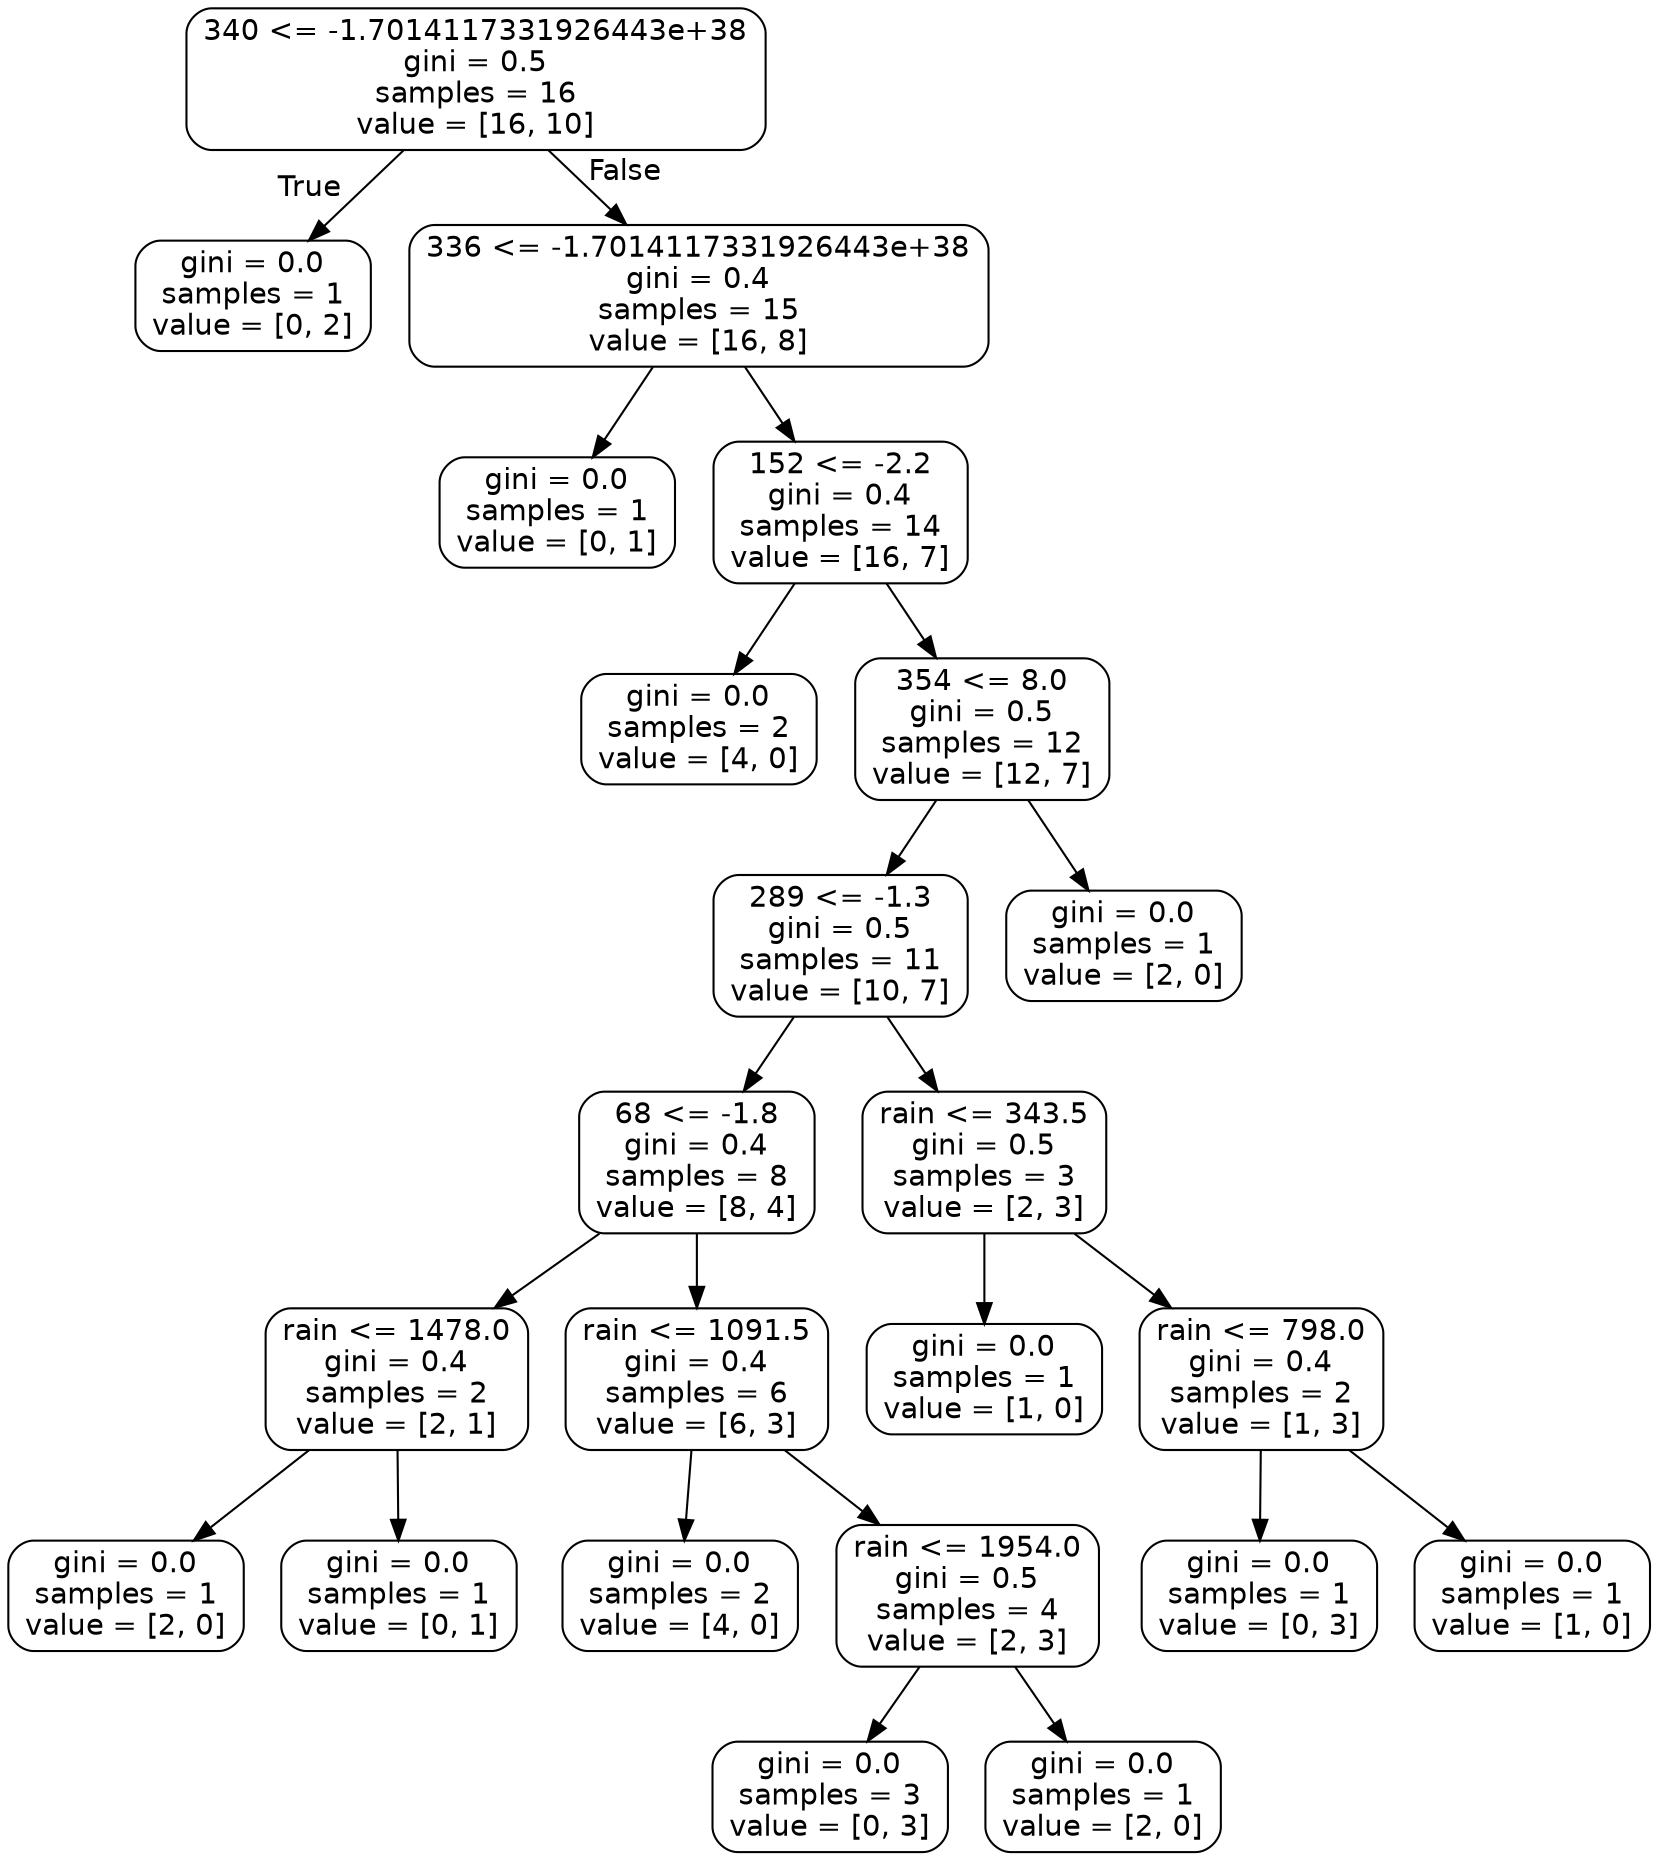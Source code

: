 digraph Tree {
node [shape=box, style="rounded", color="black", fontname=helvetica] ;
edge [fontname=helvetica] ;
0 [label="340 <= -1.7014117331926443e+38\ngini = 0.5\nsamples = 16\nvalue = [16, 10]"] ;
1 [label="gini = 0.0\nsamples = 1\nvalue = [0, 2]"] ;
0 -> 1 [labeldistance=2.5, labelangle=45, headlabel="True"] ;
2 [label="336 <= -1.7014117331926443e+38\ngini = 0.4\nsamples = 15\nvalue = [16, 8]"] ;
0 -> 2 [labeldistance=2.5, labelangle=-45, headlabel="False"] ;
3 [label="gini = 0.0\nsamples = 1\nvalue = [0, 1]"] ;
2 -> 3 ;
4 [label="152 <= -2.2\ngini = 0.4\nsamples = 14\nvalue = [16, 7]"] ;
2 -> 4 ;
5 [label="gini = 0.0\nsamples = 2\nvalue = [4, 0]"] ;
4 -> 5 ;
6 [label="354 <= 8.0\ngini = 0.5\nsamples = 12\nvalue = [12, 7]"] ;
4 -> 6 ;
7 [label="289 <= -1.3\ngini = 0.5\nsamples = 11\nvalue = [10, 7]"] ;
6 -> 7 ;
8 [label="68 <= -1.8\ngini = 0.4\nsamples = 8\nvalue = [8, 4]"] ;
7 -> 8 ;
9 [label="rain <= 1478.0\ngini = 0.4\nsamples = 2\nvalue = [2, 1]"] ;
8 -> 9 ;
10 [label="gini = 0.0\nsamples = 1\nvalue = [2, 0]"] ;
9 -> 10 ;
11 [label="gini = 0.0\nsamples = 1\nvalue = [0, 1]"] ;
9 -> 11 ;
12 [label="rain <= 1091.5\ngini = 0.4\nsamples = 6\nvalue = [6, 3]"] ;
8 -> 12 ;
13 [label="gini = 0.0\nsamples = 2\nvalue = [4, 0]"] ;
12 -> 13 ;
14 [label="rain <= 1954.0\ngini = 0.5\nsamples = 4\nvalue = [2, 3]"] ;
12 -> 14 ;
15 [label="gini = 0.0\nsamples = 3\nvalue = [0, 3]"] ;
14 -> 15 ;
16 [label="gini = 0.0\nsamples = 1\nvalue = [2, 0]"] ;
14 -> 16 ;
17 [label="rain <= 343.5\ngini = 0.5\nsamples = 3\nvalue = [2, 3]"] ;
7 -> 17 ;
18 [label="gini = 0.0\nsamples = 1\nvalue = [1, 0]"] ;
17 -> 18 ;
19 [label="rain <= 798.0\ngini = 0.4\nsamples = 2\nvalue = [1, 3]"] ;
17 -> 19 ;
20 [label="gini = 0.0\nsamples = 1\nvalue = [0, 3]"] ;
19 -> 20 ;
21 [label="gini = 0.0\nsamples = 1\nvalue = [1, 0]"] ;
19 -> 21 ;
22 [label="gini = 0.0\nsamples = 1\nvalue = [2, 0]"] ;
6 -> 22 ;
}